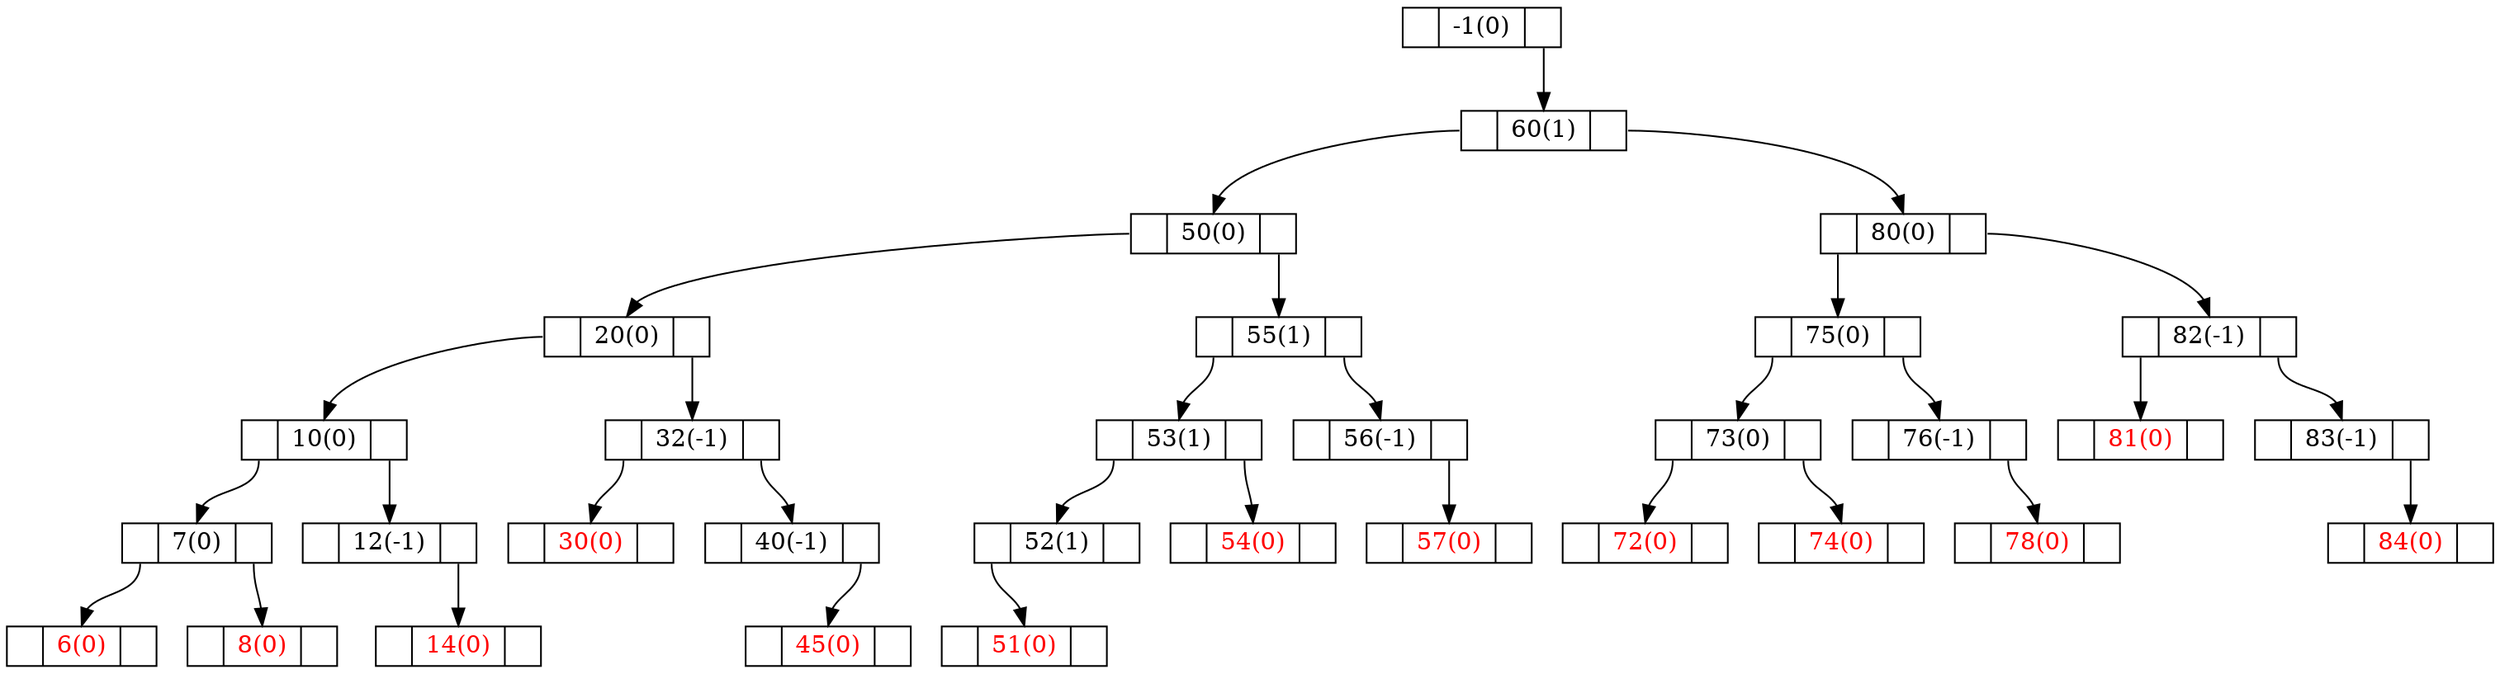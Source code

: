 digraph G {
node [shape = record, height = .1, color = "black"];
-1[label = "<L> |<D> -1(0)|<R> "];
60[label = "<L> |<D> 60(1)|<R> "];
50[label = "<L> |<D> 50(0)|<R> "];
80[label = "<L> |<D> 80(0)|<R> "];
20[label = "<L> |<D> 20(0)|<R> "];
55[label = "<L> |<D> 55(1)|<R> "];
75[label = "<L> |<D> 75(0)|<R> "];
82[label = "<L> |<D> 82(-1)|<R> "];
10[label = "<L> |<D> 10(0)|<R> "];
32[label = "<L> |<D> 32(-1)|<R> "];
53[label = "<L> |<D> 53(1)|<R> "];
56[label = "<L> |<D> 56(-1)|<R> "];
73[label = "<L> |<D> 73(0)|<R> "];
76[label = "<L> |<D> 76(-1)|<R> "];
81[label = "<L> |<D> 81(0)|<R> ",fontcolor="red"];
83[label = "<L> |<D> 83(-1)|<R> "];
7[label = "<L> |<D> 7(0)|<R> "];
12[label = "<L> |<D> 12(-1)|<R> "];
30[label = "<L> |<D> 30(0)|<R> ",fontcolor="red"];
40[label = "<L> |<D> 40(-1)|<R> "];
52[label = "<L> |<D> 52(1)|<R> "];
54[label = "<L> |<D> 54(0)|<R> ",fontcolor="red"];
57[label = "<L> |<D> 57(0)|<R> ",fontcolor="red"];
72[label = "<L> |<D> 72(0)|<R> ",fontcolor="red"];
74[label = "<L> |<D> 74(0)|<R> ",fontcolor="red"];
78[label = "<L> |<D> 78(0)|<R> ",fontcolor="red"];
84[label = "<L> |<D> 84(0)|<R> ",fontcolor="red"];
6[label = "<L> |<D> 6(0)|<R> ",fontcolor="red"];
8[label = "<L> |<D> 8(0)|<R> ",fontcolor="red"];
14[label = "<L> |<D> 14(0)|<R> ",fontcolor="red"];
45[label = "<L> |<D> 45(0)|<R> ",fontcolor="red"];
51[label = "<L> |<D> 51(0)|<R> ",fontcolor="red"];
"-1":R -> "60":D;
"60":L -> "50":D;
"60":R -> "80":D;
"50":L -> "20":D;
"50":R -> "55":D;
"80":L -> "75":D;
"80":R -> "82":D;
"20":L -> "10":D;
"20":R -> "32":D;
"55":L -> "53":D;
"55":R -> "56":D;
"75":L -> "73":D;
"75":R -> "76":D;
"82":L -> "81":D;
"82":R -> "83":D;
"10":L -> "7":D;
"10":R -> "12":D;
"32":L -> "30":D;
"32":R -> "40":D;
"53":L -> "52":D;
"53":R -> "54":D;
"56":R -> "57":D;
"73":L -> "72":D;
"73":R -> "74":D;
"76":R -> "78":D;
"83":R -> "84":D;
"7":L -> "6":D;
"7":R -> "8":D;
"12":R -> "14":D;
"40":R -> "45":D;
"52":L -> "51":D;
}
